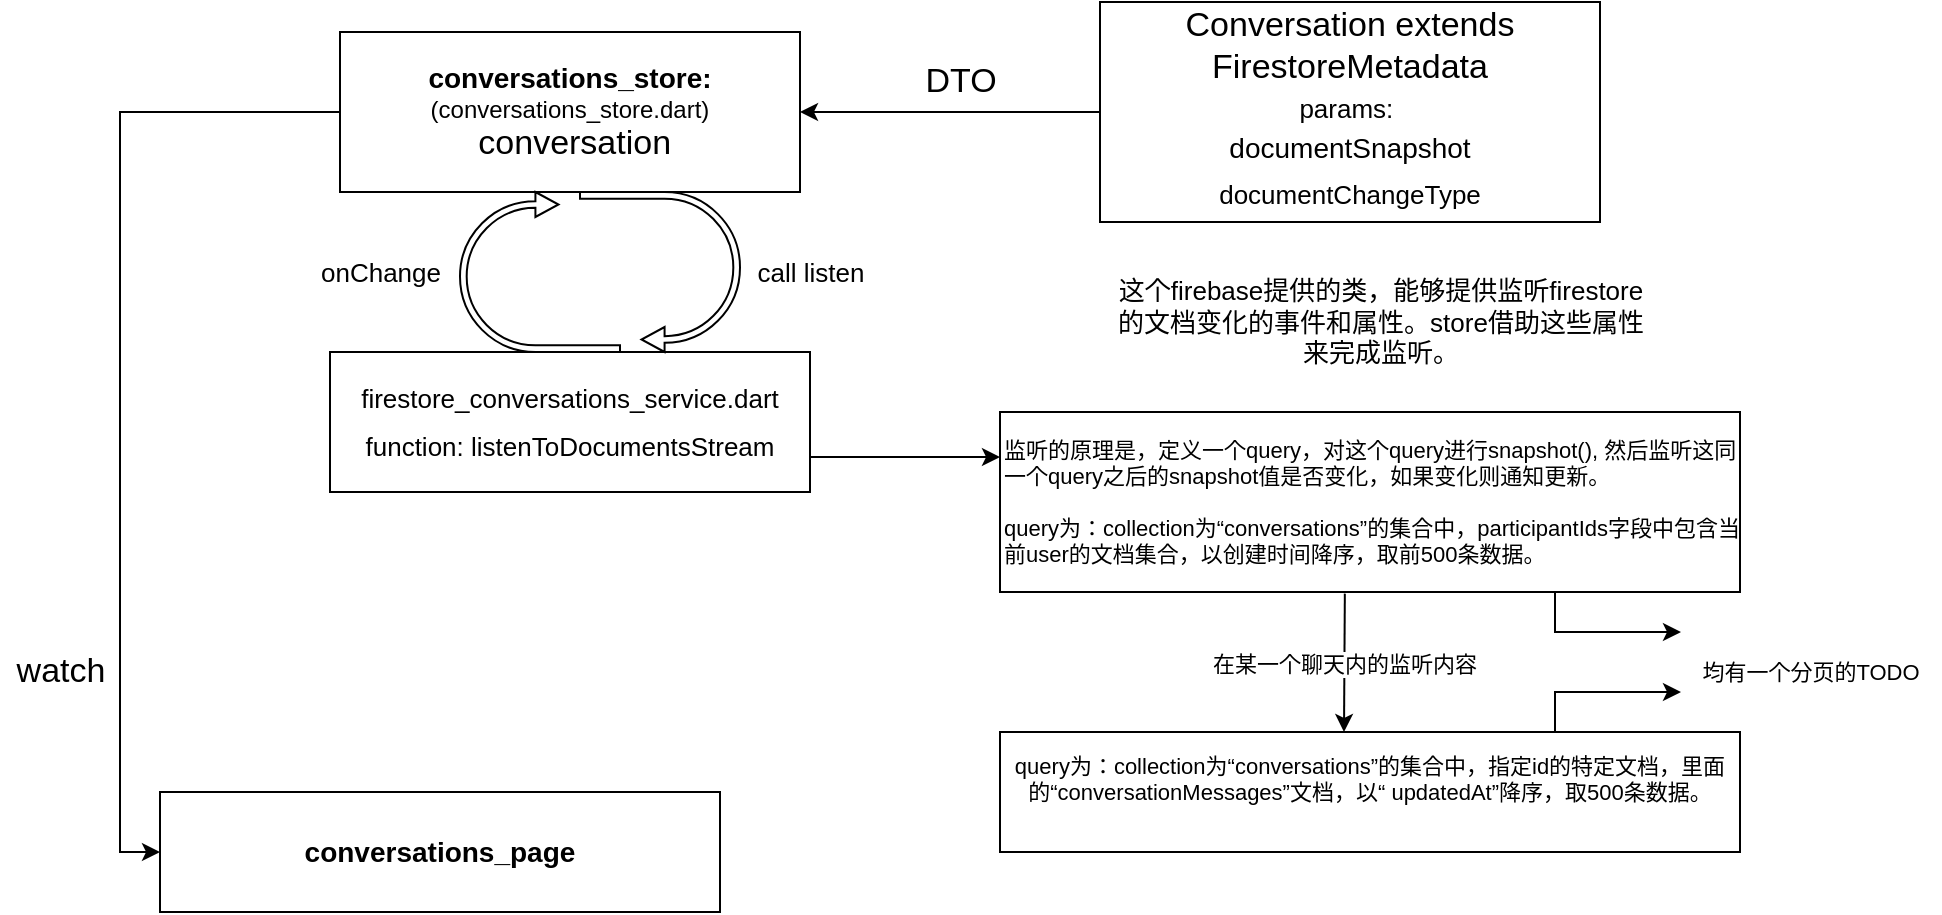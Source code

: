 <mxfile version="18.1.2" type="github">
  <diagram id="CLQ_Mb8HUDeKBbdiP1TF" name="Page-1">
    <mxGraphModel dx="1082" dy="695" grid="1" gridSize="10" guides="1" tooltips="1" connect="1" arrows="1" fold="1" page="1" pageScale="1" pageWidth="827" pageHeight="1169" math="0" shadow="0">
      <root>
        <mxCell id="0" />
        <mxCell id="1" parent="0" />
        <mxCell id="Vi2rH57l5gYsok8V7iUD-1" value="&lt;b&gt;&lt;font style=&quot;font-size: 14px;&quot;&gt;conversations_store:&lt;/font&gt;&lt;/b&gt;&lt;br&gt;(conversations_store.dart)&lt;br&gt;&lt;span style=&quot;font-size: 17px;&quot;&gt;&amp;nbsp;c&lt;/span&gt;&lt;span style=&quot;font-size: 17px;&quot;&gt;onversation&lt;/span&gt;" style="rounded=0;whiteSpace=wrap;html=1;" parent="1" vertex="1">
          <mxGeometry x="170" y="60" width="230" height="80" as="geometry" />
        </mxCell>
        <mxCell id="3SACtpF3fOpXwXWXqVw0-1" value="&lt;b&gt;&lt;font style=&quot;font-size: 14px;&quot;&gt;conversations_page&lt;br&gt;&lt;/font&gt;&lt;/b&gt;" style="rounded=0;whiteSpace=wrap;html=1;" vertex="1" parent="1">
          <mxGeometry x="80" y="440" width="280" height="60" as="geometry" />
        </mxCell>
        <mxCell id="3SACtpF3fOpXwXWXqVw0-2" value="" style="endArrow=classic;html=1;rounded=0;fontSize=14;exitX=0;exitY=0.5;exitDx=0;exitDy=0;entryX=0;entryY=0.5;entryDx=0;entryDy=0;" edge="1" parent="1" source="Vi2rH57l5gYsok8V7iUD-1" target="3SACtpF3fOpXwXWXqVw0-1">
          <mxGeometry width="50" height="50" relative="1" as="geometry">
            <mxPoint x="390" y="390" as="sourcePoint" />
            <mxPoint x="440" y="340" as="targetPoint" />
            <Array as="points">
              <mxPoint x="60" y="100" />
              <mxPoint x="60" y="470" />
            </Array>
          </mxGeometry>
        </mxCell>
        <mxCell id="3SACtpF3fOpXwXWXqVw0-3" value="&lt;font style=&quot;font-size: 17px;&quot;&gt;watch&lt;/font&gt;" style="text;html=1;align=center;verticalAlign=middle;resizable=0;points=[];autosize=1;strokeColor=none;fillColor=none;fontSize=14;" vertex="1" parent="1">
          <mxGeometry y="370" width="60" height="20" as="geometry" />
        </mxCell>
        <mxCell id="3SACtpF3fOpXwXWXqVw0-10" style="edgeStyle=orthogonalEdgeStyle;rounded=0;orthogonalLoop=1;jettySize=auto;html=1;exitX=0;exitY=0.5;exitDx=0;exitDy=0;entryX=1;entryY=0.5;entryDx=0;entryDy=0;fontSize=17;" edge="1" parent="1" source="3SACtpF3fOpXwXWXqVw0-4" target="Vi2rH57l5gYsok8V7iUD-1">
          <mxGeometry relative="1" as="geometry" />
        </mxCell>
        <mxCell id="3SACtpF3fOpXwXWXqVw0-4" value="Conversation extends FirestoreMetadata&lt;br&gt;&lt;div style=&quot;&quot;&gt;&lt;span style=&quot;font-size: 13px; background-color: initial;&quot;&gt;params:&amp;nbsp;&lt;/span&gt;&lt;/div&gt;&lt;font&gt;&lt;div style=&quot;&quot;&gt;&lt;span style=&quot;font-size: 14px; background-color: initial;&quot;&gt;documentSnapshot&lt;/span&gt;&lt;/div&gt;&lt;/font&gt;&lt;div style=&quot;line-height: 24px;&quot;&gt;&lt;font style=&quot;font-size: 13px;&quot;&gt;documentChangeType&lt;/font&gt;&lt;/div&gt;" style="rounded=0;whiteSpace=wrap;html=1;fontSize=17;align=center;" vertex="1" parent="1">
          <mxGeometry x="550" y="45" width="250" height="110" as="geometry" />
        </mxCell>
        <mxCell id="3SACtpF3fOpXwXWXqVw0-7" value="&lt;span style=&quot;&quot;&gt;DTO&lt;/span&gt;" style="text;html=1;align=center;verticalAlign=middle;resizable=0;points=[];autosize=1;strokeColor=none;fillColor=none;fontSize=17;" vertex="1" parent="1">
          <mxGeometry x="455" y="70" width="50" height="30" as="geometry" />
        </mxCell>
        <mxCell id="3SACtpF3fOpXwXWXqVw0-11" value="这个firebase提供的类，能够提供监听firestore&lt;br&gt;的文档变化的事件和属性。store借助这些属性&lt;br&gt;来完成监听。" style="text;html=1;align=center;verticalAlign=middle;resizable=0;points=[];autosize=1;strokeColor=none;fillColor=none;fontSize=13;" vertex="1" parent="1">
          <mxGeometry x="550" y="180" width="280" height="50" as="geometry" />
        </mxCell>
        <mxCell id="3SACtpF3fOpXwXWXqVw0-27" style="edgeStyle=orthogonalEdgeStyle;rounded=0;orthogonalLoop=1;jettySize=auto;html=1;exitX=1;exitY=0.75;exitDx=0;exitDy=0;fontSize=11;" edge="1" parent="1" source="3SACtpF3fOpXwXWXqVw0-14">
          <mxGeometry relative="1" as="geometry">
            <mxPoint x="500" y="272.5" as="targetPoint" />
          </mxGeometry>
        </mxCell>
        <mxCell id="3SACtpF3fOpXwXWXqVw0-14" value="&lt;div style=&quot;line-height: 24px;&quot;&gt;firestore_conversations_service.dart&lt;/div&gt;&lt;div style=&quot;line-height: 24px;&quot;&gt;&lt;div style=&quot;line-height: 24px;&quot;&gt;function: listenToDocumentsStream&lt;/div&gt;&lt;/div&gt;" style="rounded=0;whiteSpace=wrap;html=1;fontSize=13;" vertex="1" parent="1">
          <mxGeometry x="165" y="220" width="240" height="70" as="geometry" />
        </mxCell>
        <mxCell id="3SACtpF3fOpXwXWXqVw0-19" value="&lt;div style=&quot;line-height: 24px;&quot;&gt;call listen&lt;/div&gt;" style="text;html=1;align=center;verticalAlign=middle;resizable=0;points=[];autosize=1;strokeColor=none;fillColor=none;fontSize=13;" vertex="1" parent="1">
          <mxGeometry x="370" y="165" width="70" height="30" as="geometry" />
        </mxCell>
        <mxCell id="3SACtpF3fOpXwXWXqVw0-22" value="" style="html=1;shadow=0;dashed=0;align=center;verticalAlign=middle;shape=mxgraph.arrows2.uTurnArrow;dy=1.67;arrowHead=12.5;dx2=11.54;fontSize=13;" vertex="1" parent="1">
          <mxGeometry x="230" y="140" width="80" height="80" as="geometry" />
        </mxCell>
        <mxCell id="3SACtpF3fOpXwXWXqVw0-23" value="" style="html=1;shadow=0;dashed=0;align=center;verticalAlign=middle;shape=mxgraph.arrows2.uTurnArrow;dy=1.67;arrowHead=12.5;dx2=11.54;fontSize=13;rotation=-180;" vertex="1" parent="1">
          <mxGeometry x="290" y="140" width="80" height="80" as="geometry" />
        </mxCell>
        <mxCell id="3SACtpF3fOpXwXWXqVw0-24" value="onChange" style="text;html=1;align=center;verticalAlign=middle;resizable=0;points=[];autosize=1;strokeColor=none;fillColor=none;fontSize=13;" vertex="1" parent="1">
          <mxGeometry x="150" y="170" width="80" height="20" as="geometry" />
        </mxCell>
        <mxCell id="3SACtpF3fOpXwXWXqVw0-38" style="edgeStyle=orthogonalEdgeStyle;rounded=0;orthogonalLoop=1;jettySize=auto;html=1;exitX=0.75;exitY=1;exitDx=0;exitDy=0;fontSize=11;" edge="1" parent="1" source="3SACtpF3fOpXwXWXqVw0-28">
          <mxGeometry relative="1" as="geometry">
            <mxPoint x="840.0" y="360" as="targetPoint" />
          </mxGeometry>
        </mxCell>
        <mxCell id="3SACtpF3fOpXwXWXqVw0-28" value="监听的原理是，定义一个query，对这个query进行snapshot(), 然后监听这同一个query之后的snapshot值是否变化，如果变化则通知更新。&lt;br&gt;&lt;br&gt;query为：collection为“conversations”的集合中，&lt;span style=&quot;&quot;&gt;participantIds字段中包含当前user的文档集合，以创建时间降序，取前500条数据。&lt;/span&gt;" style="whiteSpace=wrap;html=1;fontSize=11;align=left;" vertex="1" parent="1">
          <mxGeometry x="500" y="250" width="370" height="90" as="geometry" />
        </mxCell>
        <mxCell id="3SACtpF3fOpXwXWXqVw0-30" value="" style="endArrow=classic;html=1;rounded=0;fontSize=11;exitX=0.466;exitY=1.009;exitDx=0;exitDy=0;exitPerimeter=0;" edge="1" parent="1" source="3SACtpF3fOpXwXWXqVw0-28">
          <mxGeometry relative="1" as="geometry">
            <mxPoint x="420" y="410" as="sourcePoint" />
            <mxPoint x="672" y="410" as="targetPoint" />
          </mxGeometry>
        </mxCell>
        <mxCell id="3SACtpF3fOpXwXWXqVw0-31" value="在某一个聊天内的监听内容" style="edgeLabel;resizable=0;html=1;align=center;verticalAlign=middle;fontSize=11;" connectable="0" vertex="1" parent="3SACtpF3fOpXwXWXqVw0-30">
          <mxGeometry relative="1" as="geometry" />
        </mxCell>
        <mxCell id="3SACtpF3fOpXwXWXqVw0-39" style="edgeStyle=orthogonalEdgeStyle;rounded=0;orthogonalLoop=1;jettySize=auto;html=1;exitX=0.75;exitY=0;exitDx=0;exitDy=0;fontSize=11;" edge="1" parent="1" source="3SACtpF3fOpXwXWXqVw0-34">
          <mxGeometry relative="1" as="geometry">
            <mxPoint x="840.0" y="390" as="targetPoint" />
          </mxGeometry>
        </mxCell>
        <mxCell id="3SACtpF3fOpXwXWXqVw0-34" value="&lt;span style=&quot;text-align: left;&quot;&gt;query为：collection为“conversations”的集合中，&lt;/span&gt;&lt;span style=&quot;text-align: left;&quot;&gt;指定id的特定文档，里面的“&lt;/span&gt;&lt;span style=&quot;text-align: start;&quot;&gt;conversationMessages”文档，以“&lt;/span&gt;&lt;span style=&quot;text-align: start;&quot;&gt;&amp;nbsp;updatedAt&lt;/span&gt;&lt;span style=&quot;text-align: start;&quot;&gt;”降序，取500条数据。&lt;/span&gt;&lt;span style=&quot;text-align: left;&quot;&gt;&lt;br&gt;&lt;br&gt;&lt;/span&gt;" style="whiteSpace=wrap;html=1;fontSize=11;" vertex="1" parent="1">
          <mxGeometry x="500" y="410" width="370" height="60" as="geometry" />
        </mxCell>
        <mxCell id="3SACtpF3fOpXwXWXqVw0-35" value="均有一个分页的TODO" style="text;html=1;align=center;verticalAlign=middle;resizable=0;points=[];autosize=1;strokeColor=none;fillColor=none;fontSize=11;" vertex="1" parent="1">
          <mxGeometry x="840" y="370" width="130" height="20" as="geometry" />
        </mxCell>
      </root>
    </mxGraphModel>
  </diagram>
</mxfile>
